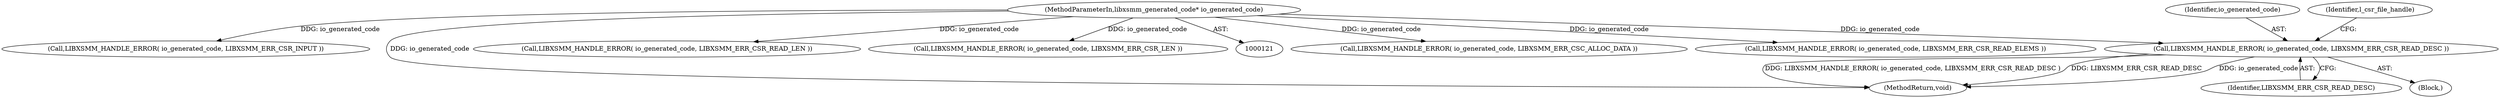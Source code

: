 digraph "0_libxsmm_151481489192e6d1997f8bde52c5c425ea41741d_2@pointer" {
"1000412" [label="(Call,LIBXSMM_HANDLE_ERROR( io_generated_code, LIBXSMM_ERR_CSR_READ_DESC ))"];
"1000122" [label="(MethodParameterIn,libxsmm_generated_code* io_generated_code)"];
"1000122" [label="(MethodParameterIn,libxsmm_generated_code* io_generated_code)"];
"1000413" [label="(Identifier,io_generated_code)"];
"1000338" [label="(Call,LIBXSMM_HANDLE_ERROR( io_generated_code, LIBXSMM_ERR_CSC_ALLOC_DATA ))"];
"1000414" [label="(Identifier,LIBXSMM_ERR_CSR_READ_DESC)"];
"1000470" [label="(Call,LIBXSMM_HANDLE_ERROR( io_generated_code, LIBXSMM_ERR_CSR_READ_ELEMS ))"];
"1000159" [label="(Call,LIBXSMM_HANDLE_ERROR( io_generated_code, LIBXSMM_ERR_CSR_INPUT ))"];
"1000584" [label="(MethodReturn,void)"];
"1000416" [label="(Identifier,l_csr_file_handle)"];
"1000412" [label="(Call,LIBXSMM_HANDLE_ERROR( io_generated_code, LIBXSMM_ERR_CSR_READ_DESC ))"];
"1000202" [label="(Call,LIBXSMM_HANDLE_ERROR( io_generated_code, LIBXSMM_ERR_CSR_READ_LEN ))"];
"1000544" [label="(Call,LIBXSMM_HANDLE_ERROR( io_generated_code, LIBXSMM_ERR_CSR_LEN ))"];
"1000411" [label="(Block,)"];
"1000412" -> "1000411"  [label="AST: "];
"1000412" -> "1000414"  [label="CFG: "];
"1000413" -> "1000412"  [label="AST: "];
"1000414" -> "1000412"  [label="AST: "];
"1000416" -> "1000412"  [label="CFG: "];
"1000412" -> "1000584"  [label="DDG: LIBXSMM_HANDLE_ERROR( io_generated_code, LIBXSMM_ERR_CSR_READ_DESC )"];
"1000412" -> "1000584"  [label="DDG: LIBXSMM_ERR_CSR_READ_DESC"];
"1000412" -> "1000584"  [label="DDG: io_generated_code"];
"1000122" -> "1000412"  [label="DDG: io_generated_code"];
"1000122" -> "1000121"  [label="AST: "];
"1000122" -> "1000584"  [label="DDG: io_generated_code"];
"1000122" -> "1000159"  [label="DDG: io_generated_code"];
"1000122" -> "1000202"  [label="DDG: io_generated_code"];
"1000122" -> "1000338"  [label="DDG: io_generated_code"];
"1000122" -> "1000470"  [label="DDG: io_generated_code"];
"1000122" -> "1000544"  [label="DDG: io_generated_code"];
}

